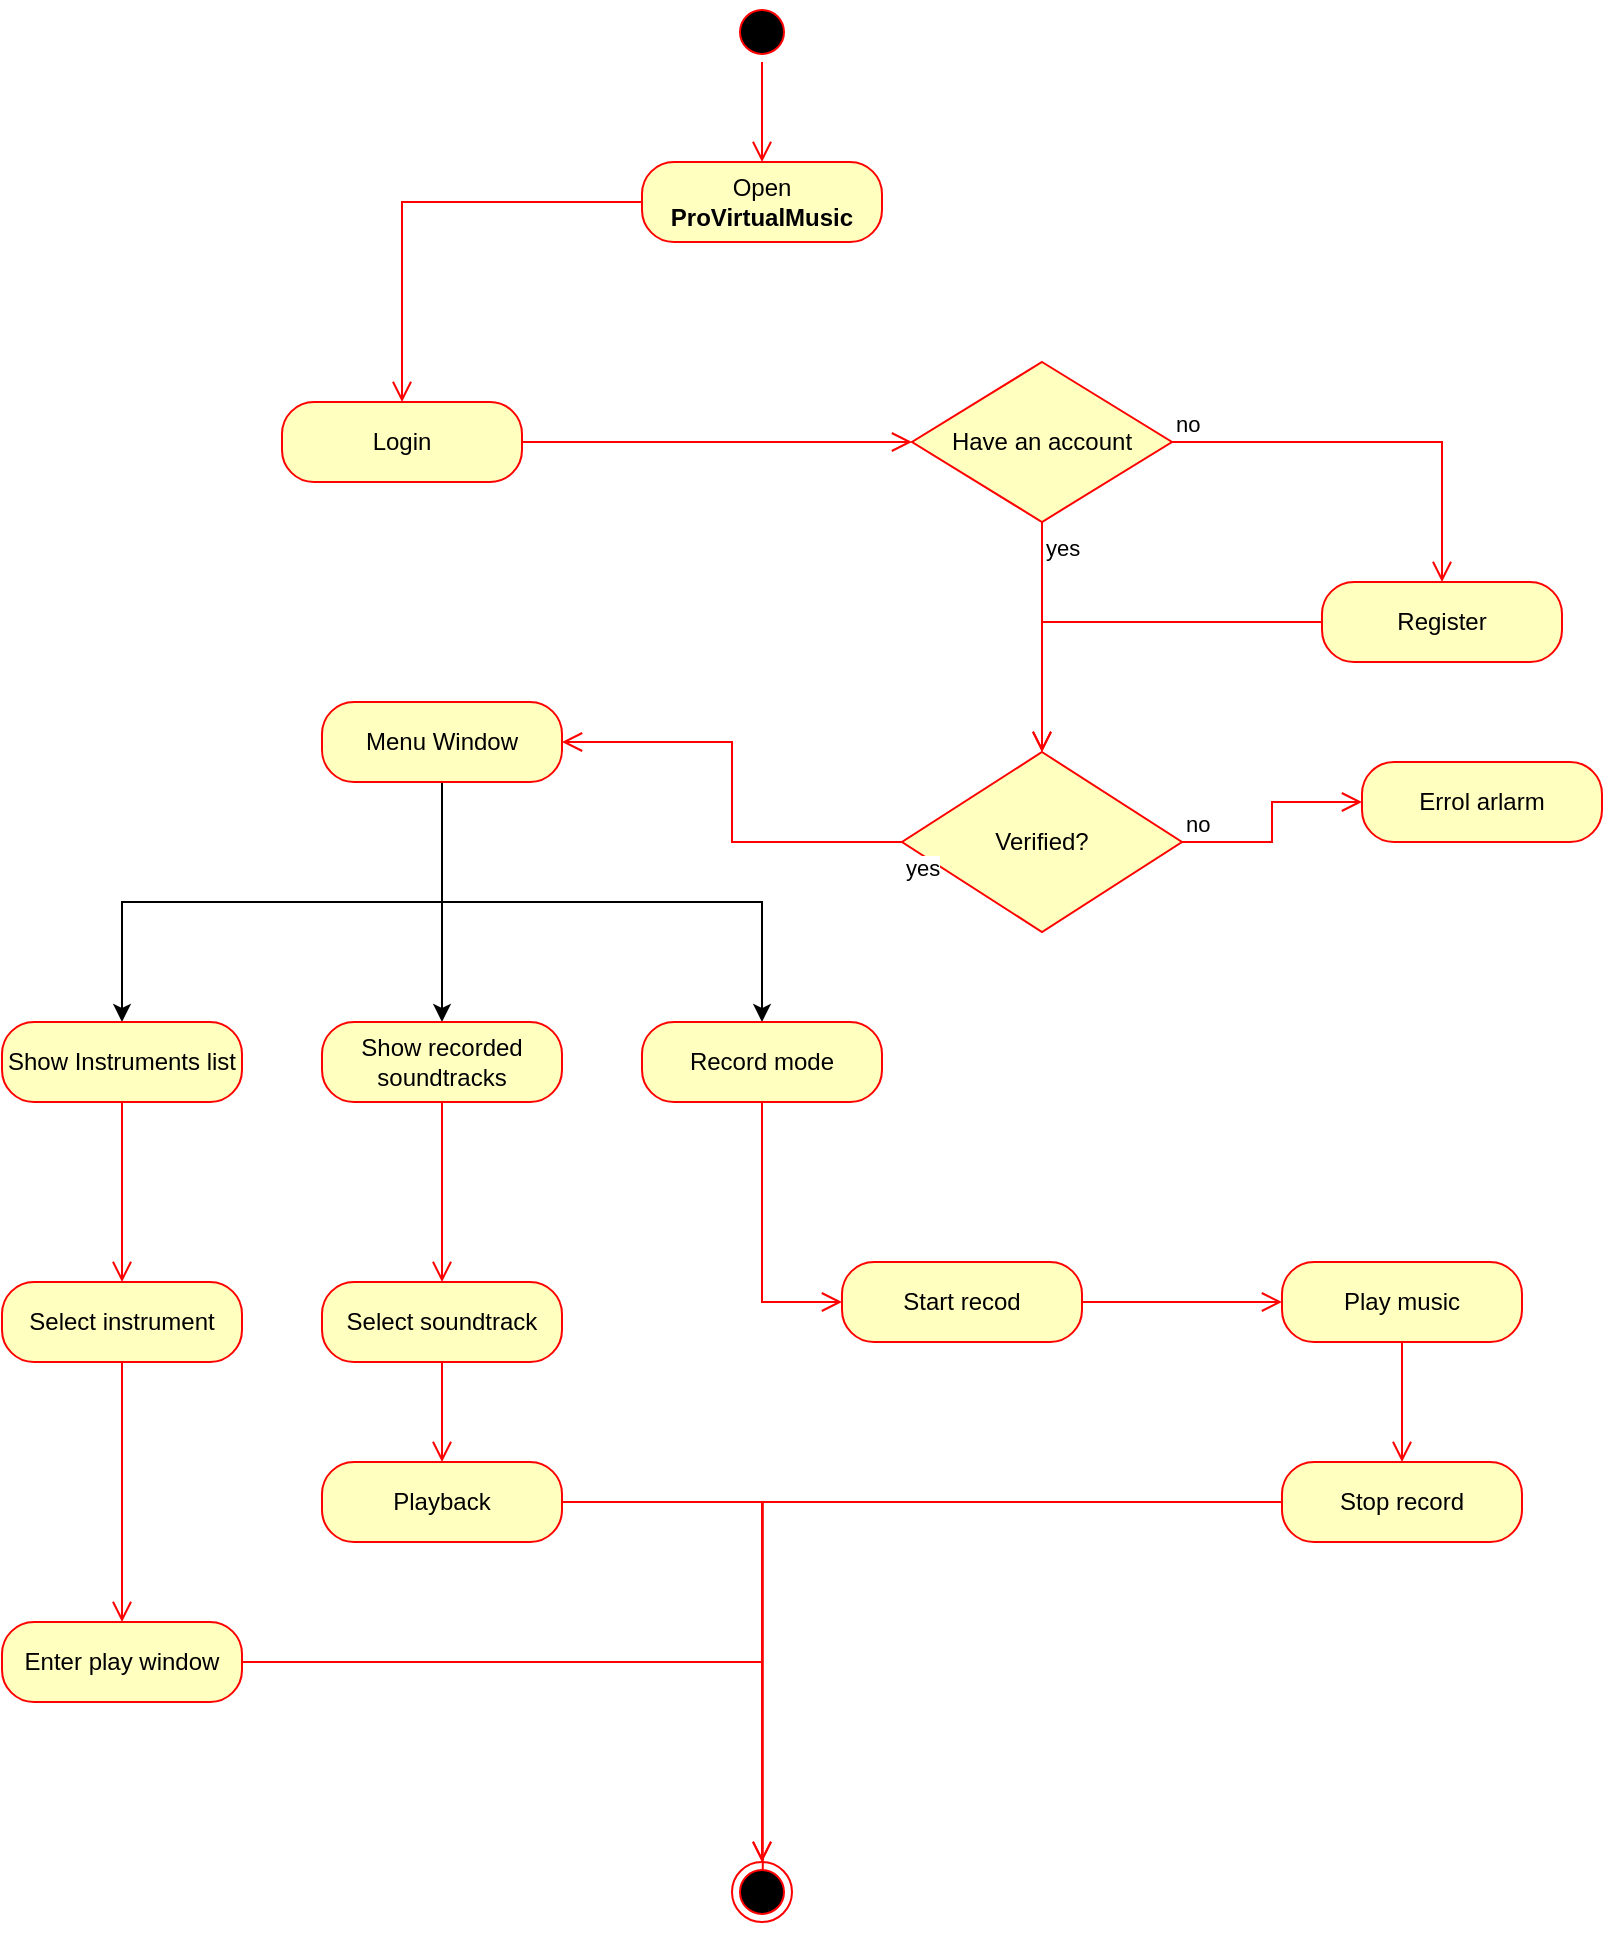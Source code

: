 <mxfile version="24.7.17">
  <diagram name="Page-1" id="6PX4ic-3kJez7jBH_3UQ">
    <mxGraphModel dx="1050" dy="621" grid="1" gridSize="10" guides="1" tooltips="1" connect="1" arrows="1" fold="1" page="1" pageScale="1" pageWidth="850" pageHeight="1100" math="0" shadow="0">
      <root>
        <mxCell id="0" />
        <mxCell id="1" parent="0" />
        <mxCell id="Bi1BM84XQEMnUndeDPTX-1" value="" style="ellipse;html=1;shape=startState;fillColor=#000000;strokeColor=#ff0000;" vertex="1" parent="1">
          <mxGeometry x="405" y="50" width="30" height="30" as="geometry" />
        </mxCell>
        <mxCell id="Bi1BM84XQEMnUndeDPTX-2" value="" style="edgeStyle=orthogonalEdgeStyle;html=1;verticalAlign=bottom;endArrow=open;endSize=8;strokeColor=#ff0000;rounded=0;" edge="1" source="Bi1BM84XQEMnUndeDPTX-1" parent="1" target="Bi1BM84XQEMnUndeDPTX-3">
          <mxGeometry relative="1" as="geometry">
            <mxPoint x="95" y="250" as="targetPoint" />
          </mxGeometry>
        </mxCell>
        <mxCell id="Bi1BM84XQEMnUndeDPTX-3" value="Open &lt;b&gt;ProVirtualMusic&lt;/b&gt;" style="rounded=1;whiteSpace=wrap;html=1;arcSize=40;fontColor=#000000;fillColor=#ffffc0;strokeColor=#ff0000;" vertex="1" parent="1">
          <mxGeometry x="360" y="130" width="120" height="40" as="geometry" />
        </mxCell>
        <mxCell id="Bi1BM84XQEMnUndeDPTX-4" value="" style="edgeStyle=orthogonalEdgeStyle;html=1;verticalAlign=bottom;endArrow=open;endSize=8;strokeColor=#ff0000;rounded=0;" edge="1" source="Bi1BM84XQEMnUndeDPTX-3" parent="1" target="Bi1BM84XQEMnUndeDPTX-5">
          <mxGeometry relative="1" as="geometry">
            <mxPoint x="120" y="360" as="targetPoint" />
          </mxGeometry>
        </mxCell>
        <mxCell id="Bi1BM84XQEMnUndeDPTX-5" value="Login" style="rounded=1;whiteSpace=wrap;html=1;arcSize=40;fontColor=#000000;fillColor=#ffffc0;strokeColor=#ff0000;" vertex="1" parent="1">
          <mxGeometry x="180" y="250" width="120" height="40" as="geometry" />
        </mxCell>
        <mxCell id="Bi1BM84XQEMnUndeDPTX-6" value="" style="edgeStyle=orthogonalEdgeStyle;html=1;verticalAlign=bottom;endArrow=open;endSize=8;strokeColor=#ff0000;rounded=0;" edge="1" source="Bi1BM84XQEMnUndeDPTX-5" parent="1" target="Bi1BM84XQEMnUndeDPTX-23">
          <mxGeometry relative="1" as="geometry">
            <mxPoint x="515" y="90" as="targetPoint" />
          </mxGeometry>
        </mxCell>
        <mxCell id="Bi1BM84XQEMnUndeDPTX-23" value="Have an account" style="rhombus;whiteSpace=wrap;html=1;fontColor=#000000;fillColor=#ffffc0;strokeColor=#ff0000;" vertex="1" parent="1">
          <mxGeometry x="495" y="230" width="130" height="80" as="geometry" />
        </mxCell>
        <mxCell id="Bi1BM84XQEMnUndeDPTX-24" value="no" style="edgeStyle=orthogonalEdgeStyle;html=1;align=left;verticalAlign=bottom;endArrow=open;endSize=8;strokeColor=#ff0000;rounded=0;" edge="1" parent="1" source="Bi1BM84XQEMnUndeDPTX-23" target="Bi1BM84XQEMnUndeDPTX-42">
          <mxGeometry x="-1" relative="1" as="geometry">
            <mxPoint x="720" y="140" as="targetPoint" />
          </mxGeometry>
        </mxCell>
        <mxCell id="Bi1BM84XQEMnUndeDPTX-25" value="yes" style="edgeStyle=orthogonalEdgeStyle;html=1;align=left;verticalAlign=top;endArrow=open;endSize=8;strokeColor=#ff0000;rounded=0;" edge="1" parent="1" source="Bi1BM84XQEMnUndeDPTX-23" target="Bi1BM84XQEMnUndeDPTX-26">
          <mxGeometry x="-1" relative="1" as="geometry">
            <mxPoint x="580" y="220" as="targetPoint" />
          </mxGeometry>
        </mxCell>
        <mxCell id="Bi1BM84XQEMnUndeDPTX-26" value="Verified?" style="rhombus;whiteSpace=wrap;html=1;fontColor=#000000;fillColor=#ffffc0;strokeColor=#ff0000;" vertex="1" parent="1">
          <mxGeometry x="490" y="425" width="140" height="90" as="geometry" />
        </mxCell>
        <mxCell id="Bi1BM84XQEMnUndeDPTX-27" value="no" style="edgeStyle=orthogonalEdgeStyle;html=1;align=left;verticalAlign=bottom;endArrow=open;endSize=8;strokeColor=#ff0000;rounded=0;" edge="1" source="Bi1BM84XQEMnUndeDPTX-26" parent="1" target="Bi1BM84XQEMnUndeDPTX-44">
          <mxGeometry x="-1" relative="1" as="geometry">
            <mxPoint x="650" y="300" as="targetPoint" />
          </mxGeometry>
        </mxCell>
        <mxCell id="Bi1BM84XQEMnUndeDPTX-28" value="yes" style="edgeStyle=orthogonalEdgeStyle;html=1;align=left;verticalAlign=top;endArrow=open;endSize=8;strokeColor=#ff0000;rounded=0;" edge="1" source="Bi1BM84XQEMnUndeDPTX-26" parent="1" target="Bi1BM84XQEMnUndeDPTX-29">
          <mxGeometry x="-1" relative="1" as="geometry">
            <mxPoint x="410" y="330" as="targetPoint" />
          </mxGeometry>
        </mxCell>
        <mxCell id="Bi1BM84XQEMnUndeDPTX-48" style="edgeStyle=orthogonalEdgeStyle;rounded=0;orthogonalLoop=1;jettySize=auto;html=1;exitX=0.5;exitY=1;exitDx=0;exitDy=0;" edge="1" parent="1" source="Bi1BM84XQEMnUndeDPTX-29" target="Bi1BM84XQEMnUndeDPTX-46">
          <mxGeometry relative="1" as="geometry" />
        </mxCell>
        <mxCell id="Bi1BM84XQEMnUndeDPTX-49" style="edgeStyle=orthogonalEdgeStyle;rounded=0;orthogonalLoop=1;jettySize=auto;html=1;exitX=0.5;exitY=1;exitDx=0;exitDy=0;" edge="1" parent="1" source="Bi1BM84XQEMnUndeDPTX-29" target="Bi1BM84XQEMnUndeDPTX-51">
          <mxGeometry relative="1" as="geometry">
            <mxPoint x="100" y="430" as="targetPoint" />
          </mxGeometry>
        </mxCell>
        <mxCell id="Bi1BM84XQEMnUndeDPTX-50" style="edgeStyle=orthogonalEdgeStyle;rounded=0;orthogonalLoop=1;jettySize=auto;html=1;exitX=0.5;exitY=1;exitDx=0;exitDy=0;" edge="1" parent="1" source="Bi1BM84XQEMnUndeDPTX-29" target="Bi1BM84XQEMnUndeDPTX-47">
          <mxGeometry relative="1" as="geometry" />
        </mxCell>
        <mxCell id="Bi1BM84XQEMnUndeDPTX-29" value="Menu Window" style="rounded=1;whiteSpace=wrap;html=1;arcSize=40;fontColor=#000000;fillColor=#ffffc0;strokeColor=#ff0000;" vertex="1" parent="1">
          <mxGeometry x="200" y="400" width="120" height="40" as="geometry" />
        </mxCell>
        <mxCell id="Bi1BM84XQEMnUndeDPTX-42" value="Register" style="rounded=1;whiteSpace=wrap;html=1;arcSize=40;fontColor=#000000;fillColor=#ffffc0;strokeColor=#ff0000;" vertex="1" parent="1">
          <mxGeometry x="700" y="340" width="120" height="40" as="geometry" />
        </mxCell>
        <mxCell id="Bi1BM84XQEMnUndeDPTX-43" value="" style="edgeStyle=orthogonalEdgeStyle;html=1;verticalAlign=bottom;endArrow=open;endSize=8;strokeColor=#ff0000;rounded=0;entryX=0.5;entryY=0;entryDx=0;entryDy=0;" edge="1" source="Bi1BM84XQEMnUndeDPTX-42" parent="1" target="Bi1BM84XQEMnUndeDPTX-26">
          <mxGeometry relative="1" as="geometry">
            <mxPoint x="780" y="260" as="targetPoint" />
          </mxGeometry>
        </mxCell>
        <mxCell id="Bi1BM84XQEMnUndeDPTX-44" value="Errol arlarm" style="rounded=1;whiteSpace=wrap;html=1;arcSize=40;fontColor=#000000;fillColor=#ffffc0;strokeColor=#ff0000;" vertex="1" parent="1">
          <mxGeometry x="720" y="430" width="120" height="40" as="geometry" />
        </mxCell>
        <mxCell id="Bi1BM84XQEMnUndeDPTX-46" value="Record mode" style="rounded=1;whiteSpace=wrap;html=1;arcSize=40;fontColor=#000000;fillColor=#ffffc0;strokeColor=#ff0000;" vertex="1" parent="1">
          <mxGeometry x="360" y="560" width="120" height="40" as="geometry" />
        </mxCell>
        <mxCell id="Bi1BM84XQEMnUndeDPTX-47" value="Show recorded soundtracks" style="rounded=1;whiteSpace=wrap;html=1;arcSize=40;fontColor=#000000;fillColor=#ffffc0;strokeColor=#ff0000;" vertex="1" parent="1">
          <mxGeometry x="200" y="560" width="120" height="40" as="geometry" />
        </mxCell>
        <mxCell id="Bi1BM84XQEMnUndeDPTX-51" value="Show Instruments list" style="rounded=1;whiteSpace=wrap;html=1;arcSize=40;fontColor=#000000;fillColor=#ffffc0;strokeColor=#ff0000;" vertex="1" parent="1">
          <mxGeometry x="40" y="560" width="120" height="40" as="geometry" />
        </mxCell>
        <mxCell id="Bi1BM84XQEMnUndeDPTX-52" value="" style="edgeStyle=orthogonalEdgeStyle;html=1;verticalAlign=bottom;endArrow=open;endSize=8;strokeColor=#ff0000;rounded=0;" edge="1" source="Bi1BM84XQEMnUndeDPTX-51" parent="1" target="Bi1BM84XQEMnUndeDPTX-64">
          <mxGeometry relative="1" as="geometry">
            <mxPoint x="120" y="600" as="targetPoint" />
          </mxGeometry>
        </mxCell>
        <mxCell id="Bi1BM84XQEMnUndeDPTX-53" value="Start recod" style="rounded=1;whiteSpace=wrap;html=1;arcSize=40;fontColor=#000000;fillColor=#ffffc0;strokeColor=#ff0000;" vertex="1" parent="1">
          <mxGeometry x="460" y="680" width="120" height="40" as="geometry" />
        </mxCell>
        <mxCell id="Bi1BM84XQEMnUndeDPTX-54" value="" style="edgeStyle=orthogonalEdgeStyle;html=1;verticalAlign=bottom;endArrow=open;endSize=8;strokeColor=#ff0000;rounded=0;" edge="1" source="Bi1BM84XQEMnUndeDPTX-53" parent="1" target="Bi1BM84XQEMnUndeDPTX-55">
          <mxGeometry relative="1" as="geometry">
            <mxPoint x="280" y="610" as="targetPoint" />
          </mxGeometry>
        </mxCell>
        <mxCell id="Bi1BM84XQEMnUndeDPTX-55" value="Play music" style="rounded=1;whiteSpace=wrap;html=1;arcSize=40;fontColor=#000000;fillColor=#ffffc0;strokeColor=#ff0000;" vertex="1" parent="1">
          <mxGeometry x="680" y="680" width="120" height="40" as="geometry" />
        </mxCell>
        <mxCell id="Bi1BM84XQEMnUndeDPTX-56" value="" style="edgeStyle=orthogonalEdgeStyle;html=1;verticalAlign=bottom;endArrow=open;endSize=8;strokeColor=#ff0000;rounded=0;" edge="1" source="Bi1BM84XQEMnUndeDPTX-55" parent="1" target="Bi1BM84XQEMnUndeDPTX-57">
          <mxGeometry relative="1" as="geometry">
            <mxPoint x="450" y="630" as="targetPoint" />
          </mxGeometry>
        </mxCell>
        <mxCell id="Bi1BM84XQEMnUndeDPTX-57" value="Stop record" style="rounded=1;whiteSpace=wrap;html=1;arcSize=40;fontColor=#000000;fillColor=#ffffc0;strokeColor=#ff0000;" vertex="1" parent="1">
          <mxGeometry x="680" y="780" width="120" height="40" as="geometry" />
        </mxCell>
        <mxCell id="Bi1BM84XQEMnUndeDPTX-62" value="" style="edgeStyle=orthogonalEdgeStyle;html=1;verticalAlign=bottom;endArrow=open;endSize=8;strokeColor=#ff0000;rounded=0;entryX=0;entryY=0.5;entryDx=0;entryDy=0;" edge="1" parent="1" source="Bi1BM84XQEMnUndeDPTX-46" target="Bi1BM84XQEMnUndeDPTX-53">
          <mxGeometry relative="1" as="geometry">
            <mxPoint x="255" y="570" as="targetPoint" />
            <mxPoint x="190" y="490" as="sourcePoint" />
          </mxGeometry>
        </mxCell>
        <mxCell id="Bi1BM84XQEMnUndeDPTX-63" value="" style="edgeStyle=orthogonalEdgeStyle;html=1;verticalAlign=bottom;endArrow=open;endSize=8;strokeColor=#ff0000;rounded=0;" edge="1" parent="1" source="Bi1BM84XQEMnUndeDPTX-57" target="Bi1BM84XQEMnUndeDPTX-72">
          <mxGeometry relative="1" as="geometry">
            <mxPoint x="830" y="600" as="targetPoint" />
            <mxPoint x="790" y="560" as="sourcePoint" />
          </mxGeometry>
        </mxCell>
        <mxCell id="Bi1BM84XQEMnUndeDPTX-64" value="Select instrument" style="rounded=1;whiteSpace=wrap;html=1;arcSize=40;fontColor=#000000;fillColor=#ffffc0;strokeColor=#ff0000;" vertex="1" parent="1">
          <mxGeometry x="40" y="690" width="120" height="40" as="geometry" />
        </mxCell>
        <mxCell id="Bi1BM84XQEMnUndeDPTX-65" value="" style="edgeStyle=orthogonalEdgeStyle;html=1;verticalAlign=bottom;endArrow=open;endSize=8;strokeColor=#ff0000;rounded=0;" edge="1" source="Bi1BM84XQEMnUndeDPTX-64" parent="1" target="Bi1BM84XQEMnUndeDPTX-66">
          <mxGeometry relative="1" as="geometry">
            <mxPoint x="115" y="750" as="targetPoint" />
          </mxGeometry>
        </mxCell>
        <mxCell id="Bi1BM84XQEMnUndeDPTX-66" value="Enter play window" style="rounded=1;whiteSpace=wrap;html=1;arcSize=40;fontColor=#000000;fillColor=#ffffc0;strokeColor=#ff0000;" vertex="1" parent="1">
          <mxGeometry x="40" y="860" width="120" height="40" as="geometry" />
        </mxCell>
        <mxCell id="Bi1BM84XQEMnUndeDPTX-67" value="" style="edgeStyle=orthogonalEdgeStyle;html=1;verticalAlign=bottom;endArrow=open;endSize=8;strokeColor=#ff0000;rounded=0;" edge="1" source="Bi1BM84XQEMnUndeDPTX-66" parent="1" target="Bi1BM84XQEMnUndeDPTX-72">
          <mxGeometry relative="1" as="geometry">
            <mxPoint x="200" y="780" as="targetPoint" />
          </mxGeometry>
        </mxCell>
        <mxCell id="Bi1BM84XQEMnUndeDPTX-68" value="Select soundtrack" style="rounded=1;whiteSpace=wrap;html=1;arcSize=40;fontColor=#000000;fillColor=#ffffc0;strokeColor=#ff0000;" vertex="1" parent="1">
          <mxGeometry x="200" y="690" width="120" height="40" as="geometry" />
        </mxCell>
        <mxCell id="Bi1BM84XQEMnUndeDPTX-69" value="" style="edgeStyle=orthogonalEdgeStyle;html=1;verticalAlign=bottom;endArrow=open;endSize=8;strokeColor=#ff0000;rounded=0;" edge="1" source="Bi1BM84XQEMnUndeDPTX-68" parent="1" target="Bi1BM84XQEMnUndeDPTX-70">
          <mxGeometry relative="1" as="geometry">
            <mxPoint x="270" y="640" as="targetPoint" />
          </mxGeometry>
        </mxCell>
        <mxCell id="Bi1BM84XQEMnUndeDPTX-70" value="Playback" style="rounded=1;whiteSpace=wrap;html=1;arcSize=40;fontColor=#000000;fillColor=#ffffc0;strokeColor=#ff0000;" vertex="1" parent="1">
          <mxGeometry x="200" y="780" width="120" height="40" as="geometry" />
        </mxCell>
        <mxCell id="Bi1BM84XQEMnUndeDPTX-71" value="" style="edgeStyle=orthogonalEdgeStyle;html=1;verticalAlign=bottom;endArrow=open;endSize=8;strokeColor=#ff0000;rounded=0;entryX=0.513;entryY=0.8;entryDx=0;entryDy=0;entryPerimeter=0;" edge="1" source="Bi1BM84XQEMnUndeDPTX-70" parent="1" target="Bi1BM84XQEMnUndeDPTX-72">
          <mxGeometry relative="1" as="geometry">
            <mxPoint x="290" y="780" as="targetPoint" />
          </mxGeometry>
        </mxCell>
        <mxCell id="Bi1BM84XQEMnUndeDPTX-72" value="" style="ellipse;html=1;shape=endState;fillColor=#000000;strokeColor=#ff0000;" vertex="1" parent="1">
          <mxGeometry x="405" y="980" width="30" height="30" as="geometry" />
        </mxCell>
        <mxCell id="Bi1BM84XQEMnUndeDPTX-73" value="" style="edgeStyle=orthogonalEdgeStyle;html=1;verticalAlign=bottom;endArrow=open;endSize=8;strokeColor=#ff0000;rounded=0;exitX=0.5;exitY=1;exitDx=0;exitDy=0;" edge="1" parent="1" source="Bi1BM84XQEMnUndeDPTX-47" target="Bi1BM84XQEMnUndeDPTX-68">
          <mxGeometry relative="1" as="geometry">
            <mxPoint x="280" y="810" as="targetPoint" />
            <mxPoint x="280" y="740" as="sourcePoint" />
          </mxGeometry>
        </mxCell>
      </root>
    </mxGraphModel>
  </diagram>
</mxfile>
